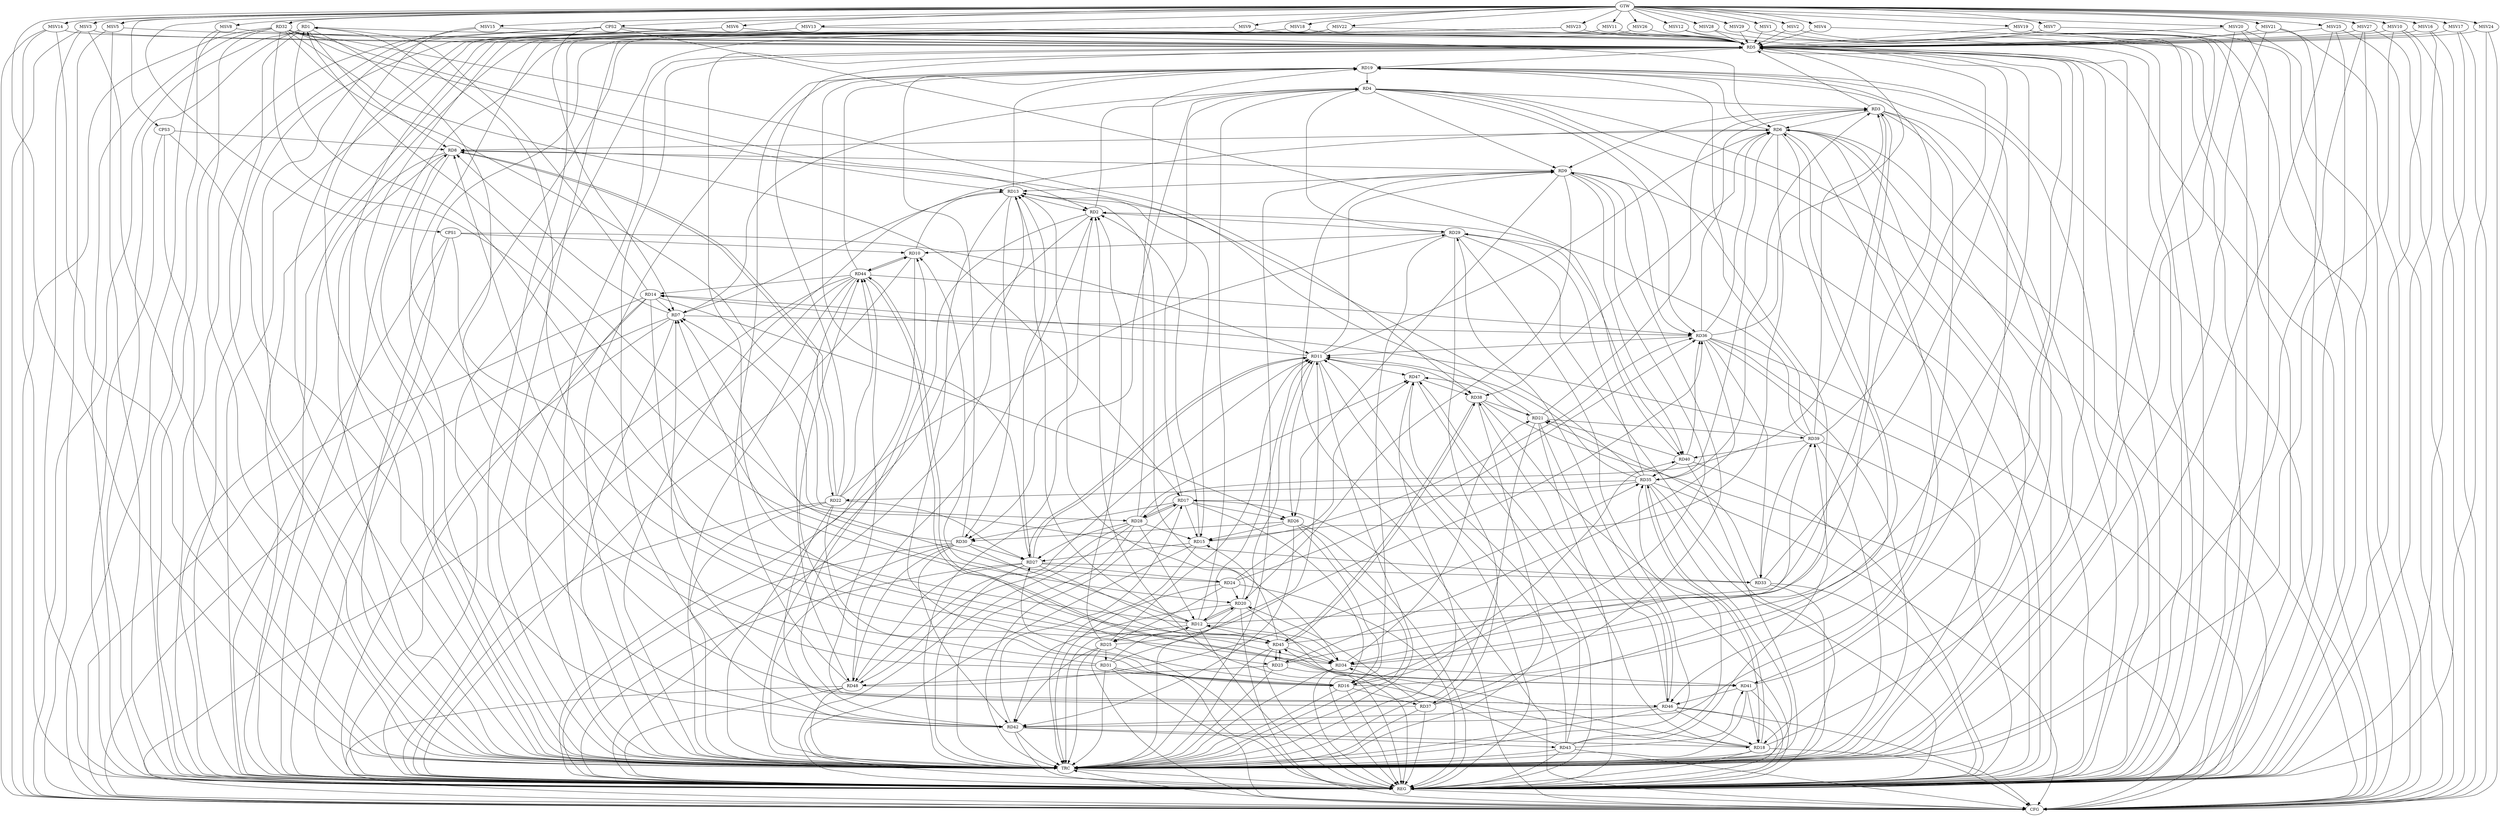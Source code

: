 strict digraph G {
  RD1 [ label="RD1" ];
  RD2 [ label="RD2" ];
  RD3 [ label="RD3" ];
  RD4 [ label="RD4" ];
  RD5 [ label="RD5" ];
  RD6 [ label="RD6" ];
  RD7 [ label="RD7" ];
  RD8 [ label="RD8" ];
  RD9 [ label="RD9" ];
  RD10 [ label="RD10" ];
  RD11 [ label="RD11" ];
  RD12 [ label="RD12" ];
  RD13 [ label="RD13" ];
  RD14 [ label="RD14" ];
  RD15 [ label="RD15" ];
  RD16 [ label="RD16" ];
  RD17 [ label="RD17" ];
  RD18 [ label="RD18" ];
  RD19 [ label="RD19" ];
  RD20 [ label="RD20" ];
  RD21 [ label="RD21" ];
  RD22 [ label="RD22" ];
  RD23 [ label="RD23" ];
  RD24 [ label="RD24" ];
  RD25 [ label="RD25" ];
  RD26 [ label="RD26" ];
  RD27 [ label="RD27" ];
  RD28 [ label="RD28" ];
  RD29 [ label="RD29" ];
  RD30 [ label="RD30" ];
  RD31 [ label="RD31" ];
  RD32 [ label="RD32" ];
  RD33 [ label="RD33" ];
  RD34 [ label="RD34" ];
  RD35 [ label="RD35" ];
  RD36 [ label="RD36" ];
  RD37 [ label="RD37" ];
  RD38 [ label="RD38" ];
  RD39 [ label="RD39" ];
  RD40 [ label="RD40" ];
  RD41 [ label="RD41" ];
  RD42 [ label="RD42" ];
  RD43 [ label="RD43" ];
  RD44 [ label="RD44" ];
  RD45 [ label="RD45" ];
  RD46 [ label="RD46" ];
  RD47 [ label="RD47" ];
  RD48 [ label="RD48" ];
  CPS1 [ label="CPS1" ];
  CPS2 [ label="CPS2" ];
  CPS3 [ label="CPS3" ];
  GTW [ label="GTW" ];
  REG [ label="REG" ];
  CFG [ label="CFG" ];
  TRC [ label="TRC" ];
  MSV1 [ label="MSV1" ];
  MSV2 [ label="MSV2" ];
  MSV3 [ label="MSV3" ];
  MSV4 [ label="MSV4" ];
  MSV5 [ label="MSV5" ];
  MSV6 [ label="MSV6" ];
  MSV7 [ label="MSV7" ];
  MSV8 [ label="MSV8" ];
  MSV9 [ label="MSV9" ];
  MSV10 [ label="MSV10" ];
  MSV11 [ label="MSV11" ];
  MSV12 [ label="MSV12" ];
  MSV13 [ label="MSV13" ];
  MSV14 [ label="MSV14" ];
  MSV15 [ label="MSV15" ];
  MSV16 [ label="MSV16" ];
  MSV17 [ label="MSV17" ];
  MSV18 [ label="MSV18" ];
  MSV19 [ label="MSV19" ];
  MSV20 [ label="MSV20" ];
  MSV21 [ label="MSV21" ];
  MSV22 [ label="MSV22" ];
  MSV23 [ label="MSV23" ];
  MSV24 [ label="MSV24" ];
  MSV25 [ label="MSV25" ];
  MSV26 [ label="MSV26" ];
  MSV27 [ label="MSV27" ];
  MSV28 [ label="MSV28" ];
  MSV29 [ label="MSV29" ];
  RD1 -> RD5;
  RD1 -> RD8;
  RD12 -> RD1;
  RD14 -> RD1;
  RD30 -> RD1;
  RD34 -> RD1;
  RD1 -> RD46;
  RD2 -> RD4;
  RD13 -> RD2;
  RD15 -> RD2;
  RD18 -> RD2;
  RD25 -> RD2;
  RD2 -> RD29;
  RD2 -> RD30;
  RD32 -> RD2;
  RD39 -> RD2;
  RD48 -> RD2;
  RD4 -> RD3;
  RD3 -> RD5;
  RD3 -> RD6;
  RD3 -> RD9;
  RD12 -> RD3;
  RD21 -> RD3;
  RD3 -> RD28;
  RD35 -> RD3;
  RD36 -> RD3;
  RD39 -> RD3;
  RD3 -> RD46;
  RD4 -> RD7;
  RD4 -> RD9;
  RD12 -> RD4;
  RD17 -> RD4;
  RD19 -> RD4;
  RD4 -> RD29;
  RD4 -> RD34;
  RD4 -> RD36;
  RD16 -> RD5;
  RD18 -> RD5;
  RD5 -> RD19;
  RD22 -> RD5;
  RD5 -> RD23;
  RD32 -> RD5;
  RD33 -> RD5;
  RD34 -> RD5;
  RD36 -> RD5;
  RD39 -> RD5;
  RD41 -> RD5;
  RD5 -> RD42;
  RD7 -> RD6;
  RD6 -> RD8;
  RD11 -> RD6;
  RD6 -> RD15;
  RD6 -> RD18;
  RD6 -> RD19;
  RD6 -> RD34;
  RD6 -> RD35;
  RD36 -> RD6;
  RD37 -> RD6;
  RD6 -> RD38;
  RD42 -> RD6;
  RD7 -> RD8;
  RD14 -> RD7;
  RD24 -> RD7;
  RD33 -> RD7;
  RD7 -> RD36;
  RD37 -> RD7;
  RD45 -> RD7;
  RD8 -> RD9;
  RD8 -> RD16;
  RD21 -> RD8;
  RD8 -> RD22;
  RD22 -> RD8;
  RD31 -> RD8;
  RD42 -> RD8;
  RD11 -> RD9;
  RD9 -> RD13;
  RD9 -> RD16;
  RD9 -> RD20;
  RD9 -> RD26;
  RD9 -> RD36;
  RD37 -> RD9;
  RD9 -> RD40;
  RD10 -> RD13;
  RD29 -> RD10;
  RD42 -> RD10;
  RD10 -> RD44;
  RD44 -> RD10;
  RD45 -> RD10;
  RD12 -> RD11;
  RD11 -> RD14;
  RD20 -> RD11;
  RD25 -> RD11;
  RD11 -> RD26;
  RD11 -> RD27;
  RD27 -> RD11;
  RD31 -> RD11;
  RD35 -> RD11;
  RD36 -> RD11;
  RD38 -> RD11;
  RD43 -> RD11;
  RD11 -> RD47;
  RD48 -> RD11;
  RD12 -> RD13;
  RD12 -> RD20;
  RD20 -> RD12;
  RD12 -> RD25;
  RD28 -> RD12;
  RD30 -> RD12;
  RD31 -> RD12;
  RD34 -> RD12;
  RD12 -> RD45;
  RD13 -> RD15;
  RD13 -> RD16;
  RD13 -> RD19;
  RD20 -> RD13;
  RD27 -> RD13;
  RD13 -> RD30;
  RD32 -> RD13;
  RD13 -> RD34;
  RD35 -> RD13;
  RD14 -> RD26;
  RD14 -> RD34;
  RD39 -> RD14;
  RD44 -> RD14;
  RD17 -> RD15;
  RD26 -> RD15;
  RD15 -> RD27;
  RD28 -> RD15;
  RD15 -> RD36;
  RD45 -> RD15;
  RD22 -> RD16;
  RD26 -> RD16;
  RD16 -> RD27;
  RD29 -> RD16;
  RD31 -> RD16;
  RD16 -> RD37;
  RD16 -> RD40;
  RD17 -> RD26;
  RD17 -> RD28;
  RD28 -> RD17;
  RD17 -> RD30;
  RD32 -> RD17;
  RD35 -> RD17;
  RD42 -> RD17;
  RD18 -> RD35;
  RD35 -> RD18;
  RD41 -> RD18;
  RD42 -> RD18;
  RD18 -> RD45;
  RD46 -> RD18;
  RD18 -> RD47;
  RD19 -> RD27;
  RD28 -> RD19;
  RD30 -> RD19;
  RD39 -> RD19;
  RD19 -> RD41;
  RD44 -> RD19;
  RD45 -> RD19;
  RD48 -> RD19;
  RD24 -> RD20;
  RD32 -> RD20;
  RD37 -> RD20;
  RD20 -> RD42;
  RD33 -> RD21;
  RD34 -> RD21;
  RD38 -> RD21;
  RD21 -> RD39;
  RD40 -> RD21;
  RD21 -> RD46;
  RD21 -> RD47;
  RD22 -> RD27;
  RD22 -> RD29;
  RD35 -> RD22;
  RD22 -> RD42;
  RD22 -> RD44;
  RD36 -> RD23;
  RD23 -> RD39;
  RD23 -> RD45;
  RD45 -> RD23;
  RD23 -> RD48;
  RD24 -> RD25;
  RD27 -> RD24;
  RD24 -> RD36;
  RD24 -> RD47;
  RD25 -> RD31;
  RD25 -> RD36;
  RD25 -> RD42;
  RD26 -> RD30;
  RD26 -> RD42;
  RD28 -> RD27;
  RD30 -> RD27;
  RD27 -> RD33;
  RD27 -> RD34;
  RD27 -> RD48;
  RD32 -> RD28;
  RD28 -> RD47;
  RD28 -> RD48;
  RD35 -> RD29;
  RD29 -> RD37;
  RD29 -> RD40;
  RD46 -> RD29;
  RD30 -> RD42;
  RD30 -> RD48;
  RD31 -> RD44;
  RD32 -> RD38;
  RD36 -> RD33;
  RD39 -> RD33;
  RD34 -> RD41;
  RD43 -> RD34;
  RD45 -> RD34;
  RD40 -> RD35;
  RD43 -> RD35;
  RD48 -> RD35;
  RD40 -> RD36;
  RD44 -> RD36;
  RD38 -> RD45;
  RD45 -> RD38;
  RD46 -> RD38;
  RD47 -> RD38;
  RD39 -> RD40;
  RD43 -> RD39;
  RD43 -> RD41;
  RD41 -> RD44;
  RD44 -> RD41;
  RD41 -> RD46;
  RD42 -> RD43;
  RD46 -> RD42;
  RD43 -> RD47;
  RD46 -> RD44;
  RD44 -> RD48;
  CPS1 -> RD10;
  CPS1 -> RD11;
  CPS1 -> RD45;
  CPS2 -> RD40;
  CPS2 -> RD5;
  CPS2 -> RD6;
  CPS2 -> RD7;
  CPS3 -> RD42;
  CPS3 -> RD8;
  GTW -> RD32;
  GTW -> CPS1;
  GTW -> CPS2;
  GTW -> CPS3;
  RD1 -> REG;
  RD2 -> REG;
  RD3 -> REG;
  RD4 -> REG;
  RD5 -> REG;
  RD6 -> REG;
  RD7 -> REG;
  RD8 -> REG;
  RD9 -> REG;
  RD10 -> REG;
  RD11 -> REG;
  RD12 -> REG;
  RD13 -> REG;
  RD14 -> REG;
  RD15 -> REG;
  RD16 -> REG;
  RD17 -> REG;
  RD18 -> REG;
  RD19 -> REG;
  RD20 -> REG;
  RD21 -> REG;
  RD22 -> REG;
  RD23 -> REG;
  RD24 -> REG;
  RD25 -> REG;
  RD26 -> REG;
  RD27 -> REG;
  RD28 -> REG;
  RD29 -> REG;
  RD30 -> REG;
  RD31 -> REG;
  RD32 -> REG;
  RD33 -> REG;
  RD34 -> REG;
  RD35 -> REG;
  RD36 -> REG;
  RD37 -> REG;
  RD38 -> REG;
  RD39 -> REG;
  RD40 -> REG;
  RD41 -> REG;
  RD42 -> REG;
  RD43 -> REG;
  RD44 -> REG;
  RD45 -> REG;
  RD46 -> REG;
  RD47 -> REG;
  RD48 -> REG;
  CPS1 -> REG;
  CPS2 -> REG;
  CPS3 -> REG;
  RD48 -> CFG;
  RD14 -> CFG;
  RD19 -> CFG;
  RD17 -> CFG;
  RD43 -> CFG;
  RD35 -> CFG;
  RD44 -> CFG;
  RD38 -> CFG;
  RD18 -> CFG;
  RD4 -> CFG;
  RD36 -> CFG;
  RD32 -> CFG;
  RD6 -> CFG;
  RD46 -> CFG;
  RD7 -> CFG;
  RD25 -> CFG;
  RD1 -> CFG;
  RD5 -> CFG;
  RD31 -> CFG;
  RD9 -> CFG;
  RD20 -> CFG;
  REG -> CFG;
  RD1 -> TRC;
  RD2 -> TRC;
  RD3 -> TRC;
  RD4 -> TRC;
  RD5 -> TRC;
  RD6 -> TRC;
  RD7 -> TRC;
  RD8 -> TRC;
  RD9 -> TRC;
  RD10 -> TRC;
  RD11 -> TRC;
  RD12 -> TRC;
  RD13 -> TRC;
  RD14 -> TRC;
  RD15 -> TRC;
  RD16 -> TRC;
  RD17 -> TRC;
  RD18 -> TRC;
  RD19 -> TRC;
  RD20 -> TRC;
  RD21 -> TRC;
  RD22 -> TRC;
  RD23 -> TRC;
  RD24 -> TRC;
  RD25 -> TRC;
  RD26 -> TRC;
  RD27 -> TRC;
  RD28 -> TRC;
  RD29 -> TRC;
  RD30 -> TRC;
  RD31 -> TRC;
  RD32 -> TRC;
  RD33 -> TRC;
  RD34 -> TRC;
  RD35 -> TRC;
  RD36 -> TRC;
  RD37 -> TRC;
  RD38 -> TRC;
  RD39 -> TRC;
  RD40 -> TRC;
  RD41 -> TRC;
  RD42 -> TRC;
  RD43 -> TRC;
  RD44 -> TRC;
  RD45 -> TRC;
  RD46 -> TRC;
  RD47 -> TRC;
  RD48 -> TRC;
  CPS1 -> TRC;
  CPS2 -> TRC;
  CPS3 -> TRC;
  GTW -> TRC;
  CFG -> TRC;
  TRC -> REG;
  MSV1 -> RD5;
  MSV2 -> RD5;
  MSV3 -> RD5;
  GTW -> MSV1;
  MSV1 -> REG;
  GTW -> MSV2;
  MSV2 -> REG;
  GTW -> MSV3;
  MSV3 -> REG;
  MSV3 -> TRC;
  MSV3 -> CFG;
  MSV4 -> RD5;
  MSV5 -> RD5;
  GTW -> MSV4;
  MSV4 -> REG;
  GTW -> MSV5;
  MSV5 -> REG;
  MSV5 -> CFG;
  MSV6 -> RD5;
  MSV7 -> RD5;
  GTW -> MSV6;
  MSV6 -> REG;
  MSV6 -> TRC;
  GTW -> MSV7;
  MSV7 -> REG;
  MSV8 -> RD5;
  MSV9 -> RD5;
  MSV10 -> RD5;
  GTW -> MSV8;
  MSV8 -> REG;
  MSV8 -> CFG;
  GTW -> MSV9;
  MSV9 -> REG;
  MSV9 -> TRC;
  GTW -> MSV10;
  MSV10 -> REG;
  MSV10 -> TRC;
  MSV10 -> CFG;
  MSV11 -> RD5;
  MSV12 -> RD5;
  MSV13 -> RD5;
  MSV14 -> RD5;
  GTW -> MSV11;
  MSV11 -> REG;
  GTW -> MSV12;
  MSV12 -> REG;
  GTW -> MSV13;
  MSV13 -> REG;
  MSV13 -> TRC;
  GTW -> MSV14;
  MSV14 -> REG;
  MSV14 -> TRC;
  MSV14 -> CFG;
  MSV15 -> RD5;
  GTW -> MSV15;
  MSV15 -> REG;
  MSV15 -> TRC;
  MSV16 -> RD5;
  GTW -> MSV16;
  MSV16 -> REG;
  MSV16 -> CFG;
  MSV17 -> RD5;
  MSV18 -> RD5;
  MSV19 -> RD5;
  MSV20 -> RD5;
  GTW -> MSV17;
  MSV17 -> REG;
  MSV17 -> CFG;
  GTW -> MSV18;
  MSV18 -> REG;
  MSV18 -> TRC;
  GTW -> MSV19;
  MSV19 -> REG;
  MSV19 -> TRC;
  MSV19 -> CFG;
  GTW -> MSV20;
  MSV20 -> REG;
  MSV20 -> TRC;
  MSV20 -> CFG;
  MSV21 -> RD5;
  MSV22 -> RD5;
  GTW -> MSV21;
  MSV21 -> REG;
  MSV21 -> TRC;
  MSV21 -> CFG;
  GTW -> MSV22;
  MSV22 -> REG;
  MSV22 -> TRC;
  MSV23 -> RD5;
  MSV24 -> RD5;
  GTW -> MSV23;
  MSV23 -> REG;
  MSV23 -> TRC;
  GTW -> MSV24;
  MSV24 -> REG;
  MSV24 -> CFG;
  MSV25 -> RD5;
  MSV26 -> RD5;
  MSV27 -> RD5;
  MSV28 -> RD5;
  MSV29 -> RD5;
  GTW -> MSV25;
  MSV25 -> REG;
  MSV25 -> TRC;
  MSV25 -> CFG;
  GTW -> MSV26;
  MSV26 -> REG;
  GTW -> MSV27;
  MSV27 -> REG;
  MSV27 -> TRC;
  MSV27 -> CFG;
  GTW -> MSV28;
  MSV28 -> REG;
  GTW -> MSV29;
  MSV29 -> REG;
}
